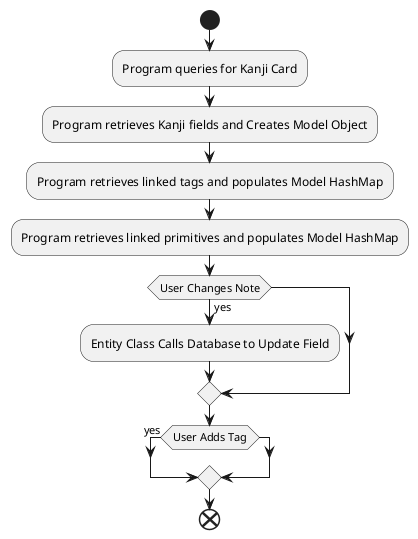 @startuml

start

:Program queries for Kanji Card;
:Program retrieves Kanji fields and Creates Model Object;
:Program retrieves linked tags and populates Model HashMap;
:Program retrieves linked primitives and populates Model HashMap;

if (User Changes Note) then (yes)

:Entity Class Calls Database to Update Field;

endif

if (User Adds Tag) then (yes)

endif

end

@enduml